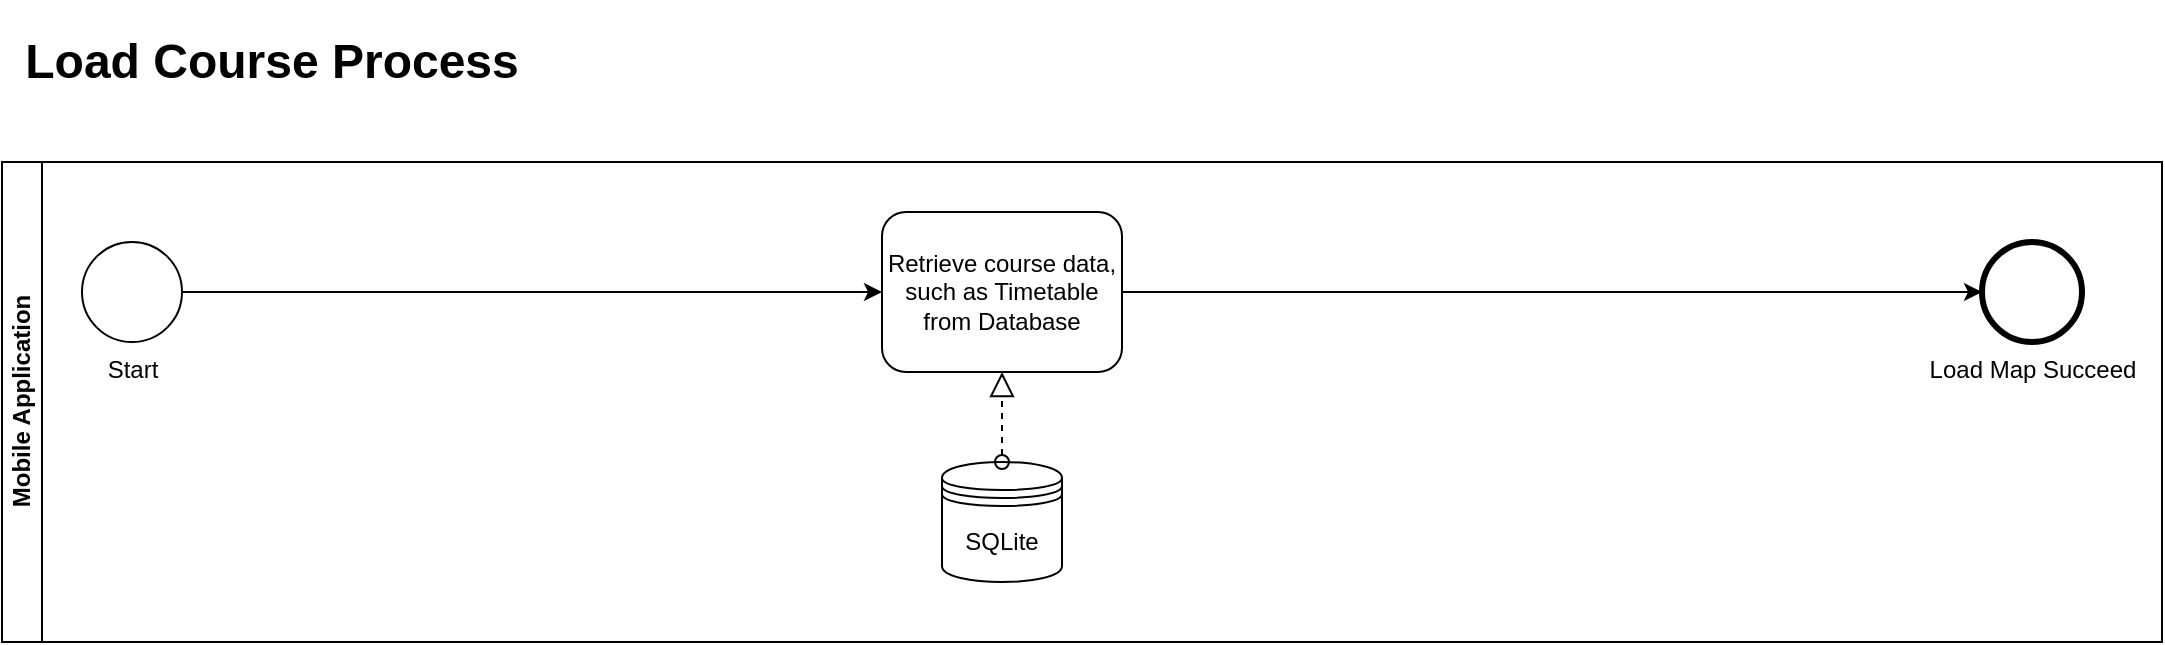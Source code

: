 <mxfile version="14.4.6" type="device"><diagram id="fxbtE5Rw8-E_9Xf_ta-X" name="Page-1"><mxGraphModel dx="1298" dy="712" grid="1" gridSize="10" guides="1" tooltips="1" connect="1" arrows="1" fold="1" page="1" pageScale="1" pageWidth="1169" pageHeight="827" math="0" shadow="0"><root><mxCell id="0"/><mxCell id="1" parent="0"/><mxCell id="fCRoHeDxbNaRgMRlSH4S-1" value="Mobile Application" style="swimlane;html=1;horizontal=0;startSize=20;" vertex="1" parent="1"><mxGeometry x="40" y="80" width="1080" height="240" as="geometry"/></mxCell><mxCell id="fCRoHeDxbNaRgMRlSH4S-2" style="edgeStyle=orthogonalEdgeStyle;rounded=0;orthogonalLoop=1;jettySize=auto;html=1;exitX=1;exitY=0.5;exitDx=0;exitDy=0;entryX=0;entryY=0.5;entryDx=0;entryDy=0;" edge="1" parent="fCRoHeDxbNaRgMRlSH4S-1" source="fCRoHeDxbNaRgMRlSH4S-3" target="fCRoHeDxbNaRgMRlSH4S-8"><mxGeometry relative="1" as="geometry"/></mxCell><mxCell id="fCRoHeDxbNaRgMRlSH4S-3" value="Start" style="shape=mxgraph.bpmn.shape;html=1;verticalLabelPosition=bottom;labelBackgroundColor=#ffffff;verticalAlign=top;align=center;perimeter=ellipsePerimeter;outlineConnect=0;outline=standard;symbol=general;" vertex="1" parent="fCRoHeDxbNaRgMRlSH4S-1"><mxGeometry x="40" y="40" width="50" height="50" as="geometry"/></mxCell><mxCell id="fCRoHeDxbNaRgMRlSH4S-4" value="Load Map Succeed" style="shape=mxgraph.bpmn.shape;html=1;verticalLabelPosition=bottom;labelBackgroundColor=#ffffff;verticalAlign=top;align=center;perimeter=ellipsePerimeter;outlineConnect=0;outline=end;symbol=general;" vertex="1" parent="fCRoHeDxbNaRgMRlSH4S-1"><mxGeometry x="990" y="40" width="50" height="50" as="geometry"/></mxCell><mxCell id="fCRoHeDxbNaRgMRlSH4S-7" value="SQLite" style="shape=datastore;whiteSpace=wrap;html=1;" vertex="1" parent="fCRoHeDxbNaRgMRlSH4S-1"><mxGeometry x="470" y="150" width="60" height="60" as="geometry"/></mxCell><mxCell id="fCRoHeDxbNaRgMRlSH4S-8" value="Retrieve course data, such as Timetable from Database" style="shape=ext;rounded=1;html=1;whiteSpace=wrap;" vertex="1" parent="fCRoHeDxbNaRgMRlSH4S-1"><mxGeometry x="440" y="25" width="120" height="80" as="geometry"/></mxCell><mxCell id="fCRoHeDxbNaRgMRlSH4S-11" style="edgeStyle=orthogonalEdgeStyle;rounded=0;orthogonalLoop=1;jettySize=auto;html=1;exitX=1;exitY=0.5;exitDx=0;exitDy=0;" edge="1" parent="fCRoHeDxbNaRgMRlSH4S-1" source="fCRoHeDxbNaRgMRlSH4S-8" target="fCRoHeDxbNaRgMRlSH4S-4"><mxGeometry relative="1" as="geometry"><mxPoint x="740" y="65" as="sourcePoint"/></mxGeometry></mxCell><mxCell id="fCRoHeDxbNaRgMRlSH4S-32" value="" style="startArrow=oval;startFill=0;startSize=7;endArrow=block;endFill=0;endSize=10;dashed=1;html=1;entryX=0.5;entryY=1;entryDx=0;entryDy=0;exitX=0.5;exitY=0;exitDx=0;exitDy=0;" edge="1" parent="fCRoHeDxbNaRgMRlSH4S-1" source="fCRoHeDxbNaRgMRlSH4S-7" target="fCRoHeDxbNaRgMRlSH4S-8"><mxGeometry width="100" relative="1" as="geometry"><mxPoint x="170" y="280" as="sourcePoint"/><mxPoint x="270" y="280" as="targetPoint"/></mxGeometry></mxCell><mxCell id="fCRoHeDxbNaRgMRlSH4S-30" value="&lt;h1&gt;Load Course Process&lt;/h1&gt;" style="text;html=1;strokeColor=none;fillColor=none;align=center;verticalAlign=middle;whiteSpace=wrap;rounded=0;" vertex="1" parent="1"><mxGeometry x="40" y="10" width="270" height="40" as="geometry"/></mxCell></root></mxGraphModel></diagram></mxfile>